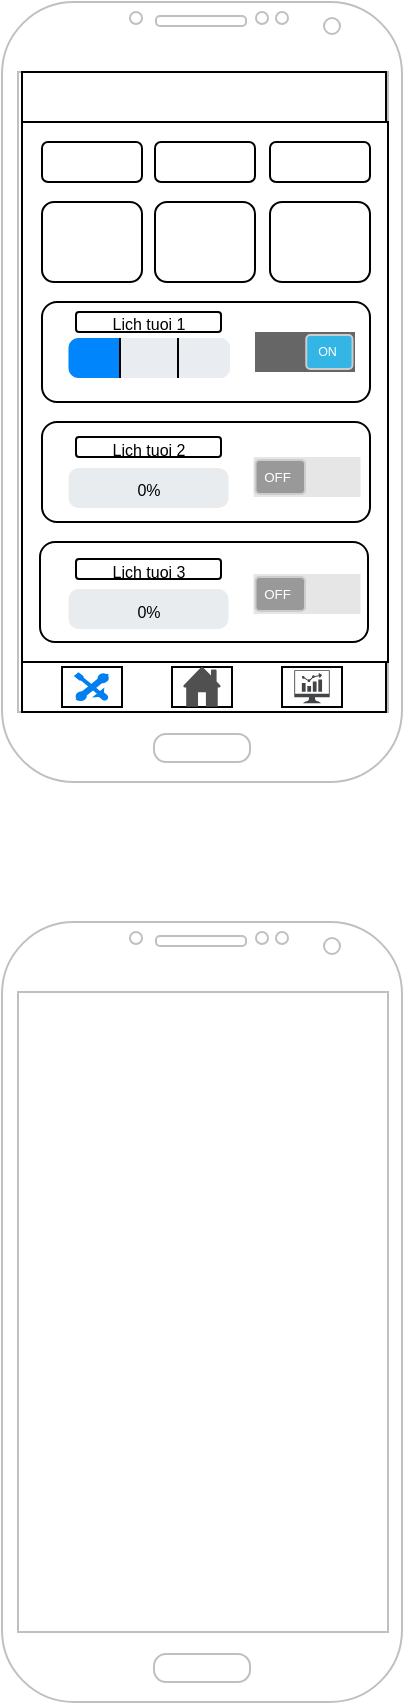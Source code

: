 <mxfile version="24.3.1" type="device">
  <diagram name="Page-1" id="YtAvpo7pSFBuPZRXCIuw">
    <mxGraphModel dx="230" dy="128" grid="1" gridSize="10" guides="1" tooltips="1" connect="1" arrows="1" fold="1" page="1" pageScale="1" pageWidth="850" pageHeight="1100" math="0" shadow="0">
      <root>
        <mxCell id="0" />
        <mxCell id="1" parent="0" />
        <mxCell id="rTtAqHfuyoxP9DRwJt9b-1" value="" style="verticalLabelPosition=bottom;verticalAlign=top;html=1;shadow=0;dashed=0;strokeWidth=1;shape=mxgraph.android.phone2;strokeColor=#c0c0c0;" vertex="1" parent="1">
          <mxGeometry x="70" y="40" width="200" height="390" as="geometry" />
        </mxCell>
        <mxCell id="rTtAqHfuyoxP9DRwJt9b-2" value="" style="verticalLabelPosition=bottom;verticalAlign=top;html=1;shadow=0;dashed=0;strokeWidth=1;shape=mxgraph.android.phone2;strokeColor=#c0c0c0;" vertex="1" parent="1">
          <mxGeometry x="70" y="500" width="200" height="390" as="geometry" />
        </mxCell>
        <mxCell id="rTtAqHfuyoxP9DRwJt9b-3" value="" style="rounded=0;whiteSpace=wrap;html=1;" vertex="1" parent="1">
          <mxGeometry x="80" y="75" width="182" height="25" as="geometry" />
        </mxCell>
        <mxCell id="rTtAqHfuyoxP9DRwJt9b-4" value="" style="rounded=0;whiteSpace=wrap;html=1;" vertex="1" parent="1">
          <mxGeometry x="80" y="370" width="182" height="25" as="geometry" />
        </mxCell>
        <mxCell id="rTtAqHfuyoxP9DRwJt9b-6" value="" style="rounded=0;whiteSpace=wrap;html=1;" vertex="1" parent="1">
          <mxGeometry x="100" y="372.5" width="30" height="20" as="geometry" />
        </mxCell>
        <mxCell id="rTtAqHfuyoxP9DRwJt9b-7" value="" style="rounded=0;whiteSpace=wrap;html=1;" vertex="1" parent="1">
          <mxGeometry x="155" y="372.5" width="30" height="20" as="geometry" />
        </mxCell>
        <mxCell id="rTtAqHfuyoxP9DRwJt9b-8" value="" style="rounded=0;whiteSpace=wrap;html=1;" vertex="1" parent="1">
          <mxGeometry x="210" y="372.5" width="30" height="20" as="geometry" />
        </mxCell>
        <mxCell id="rTtAqHfuyoxP9DRwJt9b-9" value="" style="sketch=0;pointerEvents=1;shadow=0;dashed=0;html=1;strokeColor=none;fillColor=#505050;labelPosition=center;verticalLabelPosition=bottom;verticalAlign=top;outlineConnect=0;align=center;shape=mxgraph.office.concepts.home;" vertex="1" parent="1">
          <mxGeometry x="160.5" y="372.35" width="19" height="20" as="geometry" />
        </mxCell>
        <mxCell id="rTtAqHfuyoxP9DRwJt9b-10" value="" style="html=1;verticalLabelPosition=bottom;align=center;labelBackgroundColor=#ffffff;verticalAlign=top;strokeWidth=2;strokeColor=#0080F0;shadow=0;dashed=0;shape=mxgraph.ios7.icons.tools;pointerEvents=1" vertex="1" parent="1">
          <mxGeometry x="107.5" y="376.4" width="15" height="12.2" as="geometry" />
        </mxCell>
        <mxCell id="rTtAqHfuyoxP9DRwJt9b-11" value="" style="sketch=0;pointerEvents=1;shadow=0;dashed=0;html=1;strokeColor=none;fillColor=#434445;aspect=fixed;labelPosition=center;verticalLabelPosition=bottom;verticalAlign=top;align=center;outlineConnect=0;shape=mxgraph.vvd.nsx_dashboard;" vertex="1" parent="1">
          <mxGeometry x="216.13" y="374.1" width="17.74" height="16.5" as="geometry" />
        </mxCell>
        <mxCell id="rTtAqHfuyoxP9DRwJt9b-14" value="" style="rounded=0;whiteSpace=wrap;html=1;" vertex="1" parent="1">
          <mxGeometry x="80" y="100" width="183" height="270" as="geometry" />
        </mxCell>
        <mxCell id="rTtAqHfuyoxP9DRwJt9b-21" value="" style="rounded=1;whiteSpace=wrap;html=1;" vertex="1" parent="1">
          <mxGeometry x="90" y="110" width="50" height="20" as="geometry" />
        </mxCell>
        <mxCell id="rTtAqHfuyoxP9DRwJt9b-22" value="" style="rounded=1;whiteSpace=wrap;html=1;" vertex="1" parent="1">
          <mxGeometry x="146.5" y="110" width="50" height="20" as="geometry" />
        </mxCell>
        <mxCell id="rTtAqHfuyoxP9DRwJt9b-23" value="" style="rounded=1;whiteSpace=wrap;html=1;" vertex="1" parent="1">
          <mxGeometry x="204" y="110" width="50" height="20" as="geometry" />
        </mxCell>
        <mxCell id="rTtAqHfuyoxP9DRwJt9b-24" value="" style="rounded=1;whiteSpace=wrap;html=1;" vertex="1" parent="1">
          <mxGeometry x="90" y="140" width="50" height="40" as="geometry" />
        </mxCell>
        <mxCell id="rTtAqHfuyoxP9DRwJt9b-25" value="" style="rounded=1;whiteSpace=wrap;html=1;" vertex="1" parent="1">
          <mxGeometry x="146.5" y="140" width="50" height="40" as="geometry" />
        </mxCell>
        <mxCell id="rTtAqHfuyoxP9DRwJt9b-26" value="" style="rounded=1;whiteSpace=wrap;html=1;" vertex="1" parent="1">
          <mxGeometry x="204" y="140" width="50" height="40" as="geometry" />
        </mxCell>
        <mxCell id="rTtAqHfuyoxP9DRwJt9b-29" value="" style="rounded=1;whiteSpace=wrap;html=1;" vertex="1" parent="1">
          <mxGeometry x="90" y="190" width="164" height="50" as="geometry" />
        </mxCell>
        <mxCell id="rTtAqHfuyoxP9DRwJt9b-32" value="" style="rounded=1;whiteSpace=wrap;html=1;" vertex="1" parent="1">
          <mxGeometry x="90" y="250" width="164" height="50" as="geometry" />
        </mxCell>
        <mxCell id="rTtAqHfuyoxP9DRwJt9b-33" value="" style="rounded=1;whiteSpace=wrap;html=1;" vertex="1" parent="1">
          <mxGeometry x="89" y="310" width="164" height="50" as="geometry" />
        </mxCell>
        <mxCell id="rTtAqHfuyoxP9DRwJt9b-34" value="" style="verticalLabelPosition=bottom;verticalAlign=top;html=1;shadow=0;dashed=0;strokeWidth=1;shape=mxgraph.android.switch_on;fillColor=#666666;sketch=0;" vertex="1" parent="1">
          <mxGeometry x="196.5" y="205" width="50" height="20" as="geometry" />
        </mxCell>
        <mxCell id="rTtAqHfuyoxP9DRwJt9b-39" value="" style="verticalLabelPosition=bottom;verticalAlign=top;html=1;shadow=0;dashed=0;strokeWidth=1;shape=mxgraph.android.switch_off;fillColor=#E6E6E6;sketch=0;" vertex="1" parent="1">
          <mxGeometry x="195.75" y="326" width="53.5" height="20" as="geometry" />
        </mxCell>
        <mxCell id="rTtAqHfuyoxP9DRwJt9b-40" value="&lt;span style=&quot;font-size: 8px;&quot;&gt;Lich tuoi 1&lt;/span&gt;" style="rounded=1;whiteSpace=wrap;html=1;" vertex="1" parent="1">
          <mxGeometry x="107" y="195" width="72.5" height="10" as="geometry" />
        </mxCell>
        <mxCell id="rTtAqHfuyoxP9DRwJt9b-42" value="" style="html=1;shadow=0;dashed=0;shape=mxgraph.bootstrap.rrect;rSize=5;fillColor=#e9ecf0;strokeColor=none;labelBorderColor=none;" vertex="1" parent="1">
          <mxGeometry x="103.25" y="208" width="80.75" height="20" as="geometry" />
        </mxCell>
        <mxCell id="rTtAqHfuyoxP9DRwJt9b-43" value="" style="html=1;shadow=0;dashed=0;shape=mxgraph.bootstrap.leftButton;rSize=5;fillColor=#0085FC;strokeColor=none;fontColor=#ffffff;resizeHeight=1;" vertex="1" parent="rTtAqHfuyoxP9DRwJt9b-42">
          <mxGeometry width="26" height="20" relative="1" as="geometry" />
        </mxCell>
        <mxCell id="rTtAqHfuyoxP9DRwJt9b-54" value="" style="html=1;shadow=0;dashed=0;shape=mxgraph.bootstrap.leftButton;rSize=5;fillColor=#e9ecf0;strokeColor=none;fontColor=#ffffff;resizeHeight=1;rotation=-180;" vertex="1" parent="rTtAqHfuyoxP9DRwJt9b-42">
          <mxGeometry x="54.75" width="26" height="20" as="geometry" />
        </mxCell>
        <mxCell id="rTtAqHfuyoxP9DRwJt9b-58" value="" style="endArrow=none;html=1;rounded=0;" edge="1" parent="rTtAqHfuyoxP9DRwJt9b-42">
          <mxGeometry width="50" height="50" relative="1" as="geometry">
            <mxPoint x="54.75" y="20" as="sourcePoint" />
            <mxPoint x="54.75" as="targetPoint" />
          </mxGeometry>
        </mxCell>
        <mxCell id="rTtAqHfuyoxP9DRwJt9b-55" value="" style="endArrow=none;html=1;rounded=0;" edge="1" parent="rTtAqHfuyoxP9DRwJt9b-42">
          <mxGeometry width="50" height="50" relative="1" as="geometry">
            <mxPoint x="25.75" y="20" as="sourcePoint" />
            <mxPoint x="25.75" as="targetPoint" />
          </mxGeometry>
        </mxCell>
        <mxCell id="rTtAqHfuyoxP9DRwJt9b-44" value="&lt;font style=&quot;font-size: 8px;&quot;&gt;Lich tuoi 2&lt;/font&gt;" style="rounded=1;whiteSpace=wrap;html=1;" vertex="1" parent="1">
          <mxGeometry x="107" y="257.5" width="72.5" height="10" as="geometry" />
        </mxCell>
        <mxCell id="rTtAqHfuyoxP9DRwJt9b-47" value="&lt;font style=&quot;font-size: 8px;&quot;&gt;Lich tuoi 3&lt;/font&gt;" style="rounded=1;whiteSpace=wrap;html=1;" vertex="1" parent="1">
          <mxGeometry x="107" y="318.5" width="72.5" height="10" as="geometry" />
        </mxCell>
        <mxCell id="rTtAqHfuyoxP9DRwJt9b-48" value="&lt;font style=&quot;font-size: 8px;&quot;&gt;0%&lt;/font&gt;" style="html=1;shadow=0;dashed=0;shape=mxgraph.bootstrap.rrect;rSize=5;fillColor=#E9ECEF;strokeColor=none;" vertex="1" parent="1">
          <mxGeometry x="103.25" y="333.5" width="80" height="20" as="geometry" />
        </mxCell>
        <mxCell id="rTtAqHfuyoxP9DRwJt9b-51" value="&lt;font style=&quot;font-size: 8px;&quot;&gt;0%&lt;/font&gt;" style="html=1;shadow=0;dashed=0;shape=mxgraph.bootstrap.rrect;rSize=5;fillColor=#E9ECEF;strokeColor=none;" vertex="1" parent="1">
          <mxGeometry x="103.25" y="273" width="80" height="20" as="geometry" />
        </mxCell>
        <mxCell id="rTtAqHfuyoxP9DRwJt9b-52" value="" style="verticalLabelPosition=bottom;verticalAlign=top;html=1;shadow=0;dashed=0;strokeWidth=1;shape=mxgraph.android.switch_off;fillColor=#E6E6E6;sketch=0;" vertex="1" parent="1">
          <mxGeometry x="195.75" y="267.5" width="53.5" height="20" as="geometry" />
        </mxCell>
      </root>
    </mxGraphModel>
  </diagram>
</mxfile>
